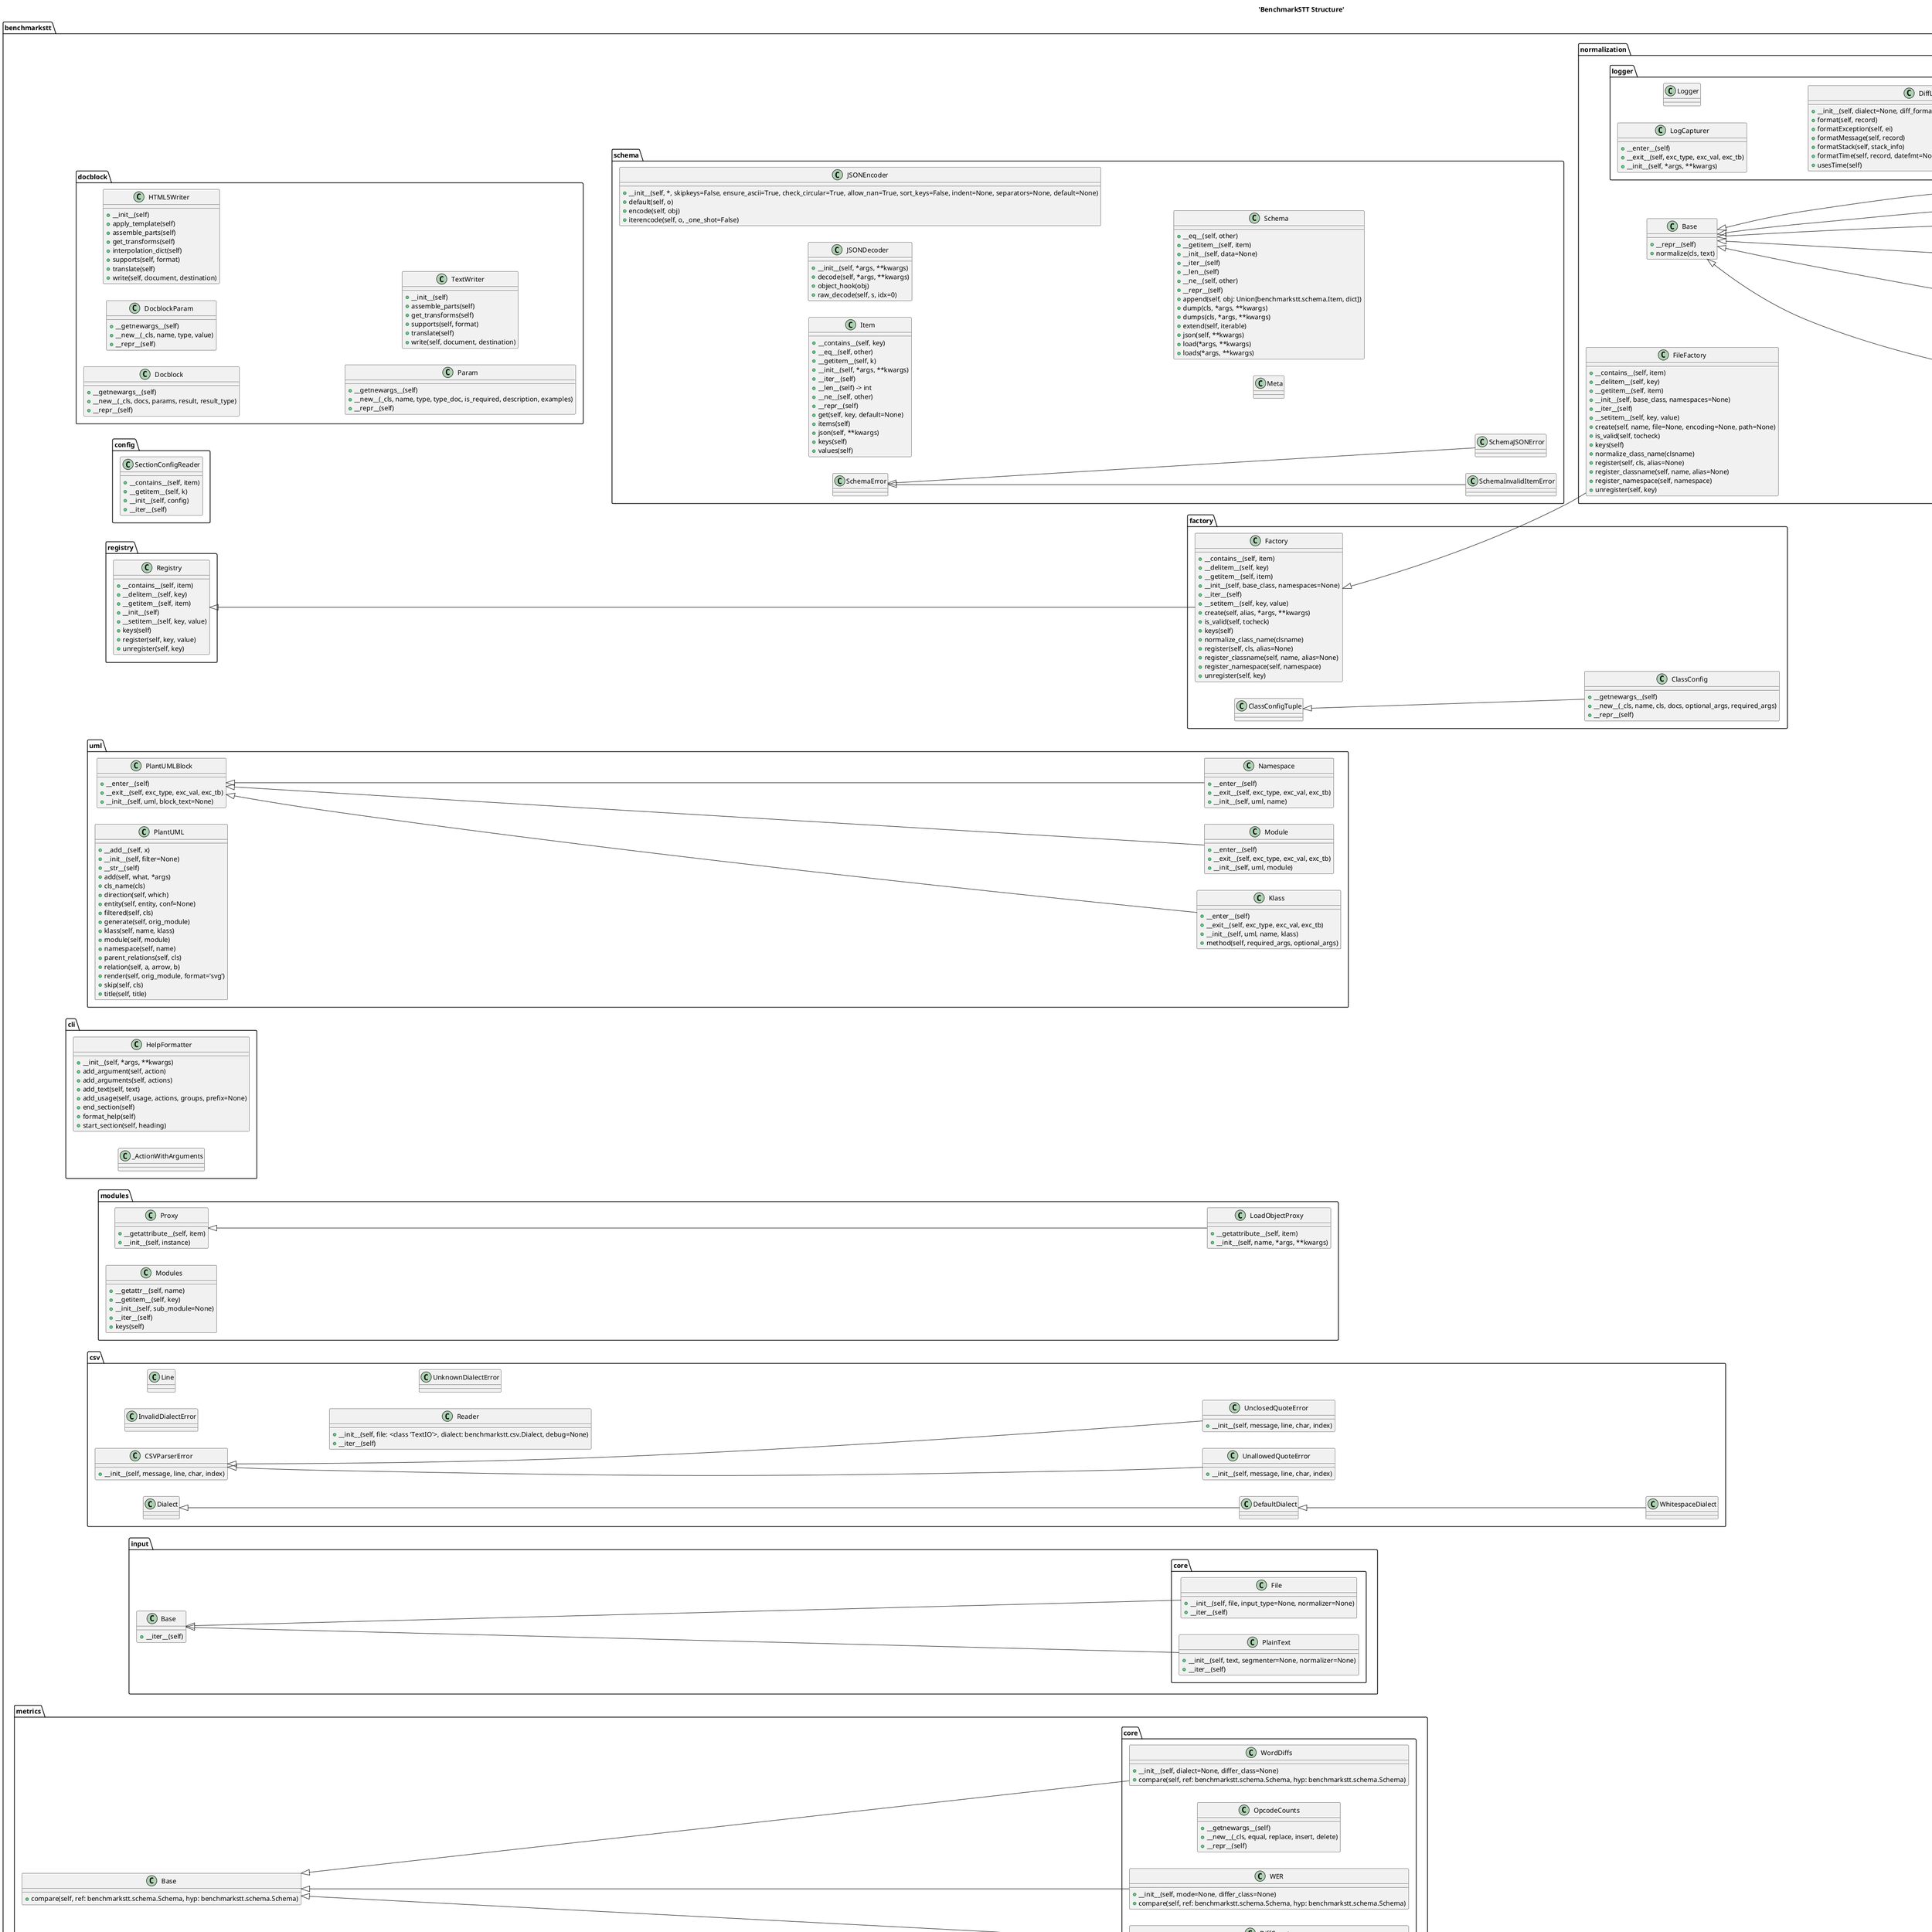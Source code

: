@startuml
left to right direction
title 'BenchmarkSTT Structure'
		class benchmarkstt.docblock.Docblock {
			+__getnewargs__(self)
			+__new__(_cls, docs, params, result, result_type)
			+__repr__(self)
		}
		class benchmarkstt.docblock.DocblockParam {
			+__getnewargs__(self)
			+__new__(_cls, name, type, value)
			+__repr__(self)
		}
		class benchmarkstt.docblock.HTML5Writer {
			+__init__(self)
			+apply_template(self)
			+assemble_parts(self)
			+get_transforms(self)
			+interpolation_dict(self)
			+supports(self, format)
			+translate(self)
			+write(self, document, destination)
		}
		class benchmarkstt.docblock.Param {
			+__getnewargs__(self)
			+__new__(_cls, name, type, type_doc, is_required, description, examples)
			+__repr__(self)
		}
		class benchmarkstt.docblock.TextWriter {
			+__init__(self)
			+assemble_parts(self)
			+get_transforms(self)
			+supports(self, format)
			+translate(self)
			+write(self, document, destination)
		}
		class benchmarkstt.config.SectionConfigReader {
			+__contains__(self, item)
			+__getitem__(self, k)
			+__init__(self, config)
			+__iter__(self)
		}
		class benchmarkstt.registry.Registry {
			+__contains__(self, item)
			+__delitem__(self, key)
			+__getitem__(self, item)
			+__init__(self)
			+__setitem__(self, key, value)
			+keys(self)
			+register(self, key, value)
			+unregister(self, key)
		}
		class benchmarkstt.uml.Klass {
			+__enter__(self)
			+__exit__(self, exc_type, exc_val, exc_tb)
			+__init__(self, uml, name, klass)
			+method(self, required_args, optional_args)
		}
		class benchmarkstt.uml.Module {
			+__enter__(self)
			+__exit__(self, exc_type, exc_val, exc_tb)
			+__init__(self, uml, module)
		}
		class benchmarkstt.uml.Namespace {
			+__enter__(self)
			+__exit__(self, exc_type, exc_val, exc_tb)
			+__init__(self, uml, name)
		}
		class benchmarkstt.uml.PlantUML {
			+__add__(self, x)
			+__init__(self, filter=None)
			+__str__(self)
			+add(self, what, *args)
			+cls_name(cls)
			+direction(self, which)
			+entity(self, entity, conf=None)
			+filtered(self, cls)
			+generate(self, orig_module)
			+klass(self, name, klass)
			+module(self, module)
			+namespace(self, name)
			+parent_relations(self, cls)
			+relation(self, a, arrow, b)
			+render(self, orig_module, format='svg')
			+skip(self, cls)
			+title(self, title)
		}
		class benchmarkstt.uml.PlantUMLBlock {
			+__enter__(self)
			+__exit__(self, exc_type, exc_val, exc_tb)
			+__init__(self, uml, block_text=None)
		}
		class benchmarkstt.factory.ClassConfig {
			+__getnewargs__(self)
			+__new__(_cls, name, cls, docs, optional_args, required_args)
			+__repr__(self)
		}
		class benchmarkstt.factory.Factory {
			+__contains__(self, item)
			+__delitem__(self, key)
			+__getitem__(self, item)
			+__init__(self, base_class, namespaces=None)
			+__iter__(self)
			+__setitem__(self, key, value)
			+create(self, alias, *args, **kwargs)
			+is_valid(self, tocheck)
			+keys(self)
			+normalize_class_name(clsname)
			+register(self, cls, alias=None)
			+register_classname(self, name, alias=None)
			+register_namespace(self, namespace)
			+unregister(self, key)
		}
		class benchmarkstt.normalization.core.Config {
			+__init__(self, file, section=None, encoding=None)
			+__repr__(self)
			+normalize(cls, text)
		}
		class benchmarkstt.cli.HelpFormatter {
			+__init__(self, *args, **kwargs)
			+add_argument(self, action)
			+add_arguments(self, actions)
			+add_text(self, text)
			+add_usage(self, usage, actions, groups, prefix=None)
			+end_section(self)
			+format_help(self)
			+start_section(self, heading)
		}
		class benchmarkstt.modules.Modules {
			+__getattr__(self, name)
			+__getitem__(self, key)
			+__init__(self, sub_module=None)
			+__iter__(self)
			+keys(self)
		}
		class benchmarkstt.cli._ActionWithArguments {
		}
		class benchmarkstt.csv.CSVParserError {
			+__init__(self, message, line, char, index)
		}
		class benchmarkstt.csv.DefaultDialect {
		}
		class benchmarkstt.csv.Dialect {
		}
		class benchmarkstt.csv.InvalidDialectError {
		}
		class benchmarkstt.csv.Line {
		}
		class benchmarkstt.csv.Reader {
			+__init__(self, file: <class 'TextIO'>, dialect: benchmarkstt.csv.Dialect, debug=None)
			+__iter__(self)
		}
		class benchmarkstt.csv.UnallowedQuoteError {
			+__init__(self, message, line, char, index)
		}
		class benchmarkstt.csv.UnclosedQuoteError {
			+__init__(self, message, line, char, index)
		}
		class benchmarkstt.csv.UnknownDialectError {
		}
		class benchmarkstt.csv.WhitespaceDialect {
		}
		class benchmarkstt.modules.LoadObjectProxy {
			+__getattribute__(self, item)
			+__init__(self, name, *args, **kwargs)
		}
		class benchmarkstt.modules.Proxy {
			+__getattribute__(self, item)
			+__init__(self, instance)
		}
		class benchmarkstt.schema.Item {
			+__contains__(self, key)
			+__eq__(self, other)
			+__getitem__(self, k)
			+__init__(self, *args, **kwargs)
			+__iter__(self)
			+__len__(self) -> int
			+__ne__(self, other)
			+__repr__(self)
			+get(self, key, default=None)
			+items(self)
			+json(self, **kwargs)
			+keys(self)
			+values(self)
		}
		class benchmarkstt.schema.JSONDecoder {
			+__init__(self, *args, **kwargs)
			+decode(self, *args, **kwargs)
			+object_hook(obj)
			+raw_decode(self, s, idx=0)
		}
		class benchmarkstt.schema.JSONEncoder {
			+__init__(self, *, skipkeys=False, ensure_ascii=True, check_circular=True, allow_nan=True, sort_keys=False, indent=None, separators=None, default=None)
			+default(self, o)
			+encode(self, obj)
			+iterencode(self, o, _one_shot=False)
		}
		class benchmarkstt.schema.Meta {
		}
		class benchmarkstt.schema.Schema {
			+__eq__(self, other)
			+__getitem__(self, item)
			+__init__(self, data=None)
			+__iter__(self)
			+__len__(self)
			+__ne__(self, other)
			+__repr__(self)
			+append(self, obj: Union[benchmarkstt.schema.Item, dict])
			+dump(cls, *args, **kwargs)
			+dumps(cls, *args, **kwargs)
			+extend(self, iterable)
			+json(self, **kwargs)
			+load(*args, **kwargs)
			+loads(*args, **kwargs)
		}
		class benchmarkstt.schema.SchemaError {
		}
		class benchmarkstt.schema.SchemaInvalidItemError {
		}
		class benchmarkstt.schema.SchemaJSONError {
		}
		class benchmarkstt.normalization.logger.LogCapturer {
			+__enter__(self)
			+__exit__(self, exc_type, exc_val, exc_tb)
			+__init__(self, *args, **kwargs)
		}
		class benchmarkstt.input.core.PlainText {
			+__init__(self, text, segmenter=None, normalizer=None)
			+__iter__(self)
		}
		class benchmarkstt.metrics.Base {
			+compare(self, ref: benchmarkstt.schema.Schema, hyp: benchmarkstt.schema.Schema)
		}
		class benchmarkstt.metrics.core.DiffCounts {
			+__init__(self, differ_class=None)
			+compare(self, ref: benchmarkstt.schema.Schema, hyp: benchmarkstt.schema.Schema)
		}
		class benchmarkstt.metrics.core.OpcodeCounts {
			+__getnewargs__(self)
			+__new__(_cls, equal, replace, insert, delete)
			+__repr__(self)
		}
		class benchmarkstt.diff.core.RatcliffObershelp {
			+__init__(self, a, b, *args, **kwargs)
			+find_longest_match(self, alo, ahi, blo, bhi)
			+get_grouped_opcodes(self, n=3)
			+get_matching_blocks(self)
			+get_opcodes(self)
			+quick_ratio(self)
			+ratio(self)
			+real_quick_ratio(self)
			+set_seq1(self, a)
			+set_seq2(self, b)
			+set_seqs(self, a, b)
		}
		class benchmarkstt.metrics.core.WER {
			+__init__(self, mode=None, differ_class=None)
			+compare(self, ref: benchmarkstt.schema.Schema, hyp: benchmarkstt.schema.Schema)
		}
		class benchmarkstt.metrics.core.WordDiffs {
			+__init__(self, dialect=None, differ_class=None)
			+compare(self, ref: benchmarkstt.schema.Schema, hyp: benchmarkstt.schema.Schema)
		}
		class benchmarkstt.normalization.logger.Logger {
		}
		class benchmarkstt.normalization.Base {
			+__repr__(self)
			+normalize(cls, text)
		}
		class benchmarkstt.normalization.BaseWithFileSupport {
			+__repr__(self)
			+normalize(cls, text)
		}
		class benchmarkstt.normalization.File {
			+__init__(self, normalizer, file, encoding=None, path=None)
			+__repr__(self)
			+normalize(cls, text)
		}
		class benchmarkstt.normalization.FileFactory {
			+__contains__(self, item)
			+__delitem__(self, key)
			+__getitem__(self, item)
			+__init__(self, base_class, namespaces=None)
			+__iter__(self)
			+__setitem__(self, key, value)
			+create(self, name, file=None, encoding=None, path=None)
			+is_valid(self, tocheck)
			+keys(self)
			+normalize_class_name(clsname)
			+register(self, cls, alias=None)
			+register_classname(self, name, alias=None)
			+register_namespace(self, namespace)
			+unregister(self, key)
		}
		class benchmarkstt.normalization.NormalizationComposite {
			+__init__(self, title=None)
			+__repr__(self)
			+add(self, normalizer)
			+normalize(cls, text)
		}
		class benchmarkstt.normalization.core.ConfigSectionNotFoundError {
		}
		class benchmarkstt.normalization.core.Lowercase {
			+__repr__(self)
			+normalize(cls, text)
		}
		class benchmarkstt.normalization.core.Regex {
			+__init__(self, search: str, replace: str)
			+__repr__(self)
			+normalize(cls, text)
		}
		class benchmarkstt.normalization.core.Replace {
			+__init__(self, search: str, replace: str)
			+__repr__(self)
			+normalize(cls, text)
		}
		class benchmarkstt.normalization.core.ReplaceWords {
			+__init__(self, search: str, replace: str)
			+__repr__(self)
			+normalize(cls, text)
		}
		class benchmarkstt.normalization.core.Unidecode {
			+__repr__(self)
			+normalize(cls, text)
		}
		class benchmarkstt.normalization.logger.DiffLoggingFormatter {
			+__init__(self, dialect=None, diff_formatter_dialect=None, title=None, *args, **kwargs)
			+format(self, record)
			+formatException(self, ei)
			+formatMessage(self, record)
			+formatStack(self, stack_info)
			+formatTime(self, record, datefmt=None)
			+usesTime(self)
		}
		class benchmarkstt.input.Base {
			+__iter__(self)
		}
		class benchmarkstt.input.core.File {
			+__init__(self, file, input_type=None, normalizer=None)
			+__iter__(self)
		}
		class benchmarkstt.segmentation.Base {
			+__iter__(self)
		}
		class benchmarkstt.segmentation.core.Simple {
			+__init__(self, text: str, pattern='[\\n\\t\\s]+', normalizer=None)
			+__iter__(self)
		}
		class benchmarkstt.output.Base {
			+__enter__(self)
			+__exit__(self, exc_type, exc_val, exc_tb)
			+result(self, title, result)
		}
		class benchmarkstt.output.core.Json {
			+__enter__(self)
			+__exit__(self, exc_type, exc_val, exc_tb)
			+__init__(self)
			+result(self, title, result)
		}
		class benchmarkstt.output.core.MarkDown {
			+__enter__(self)
			+__exit__(self, exc_type, exc_val, exc_tb)
			+print(self, result)
			+result(self, title, result)
		}
		class benchmarkstt.output.core.ReStructuredText {
			+__enter__(self)
			+__exit__(self, exc_type, exc_val, exc_tb)
			+print(self, result)
			+result(self, title, result)
		}
		class benchmarkstt.output.core.SimpleTextBase {
			+__enter__(self)
			+__exit__(self, exc_type, exc_val, exc_tb)
			+print(self, result)
			+result(self, title, result)
		}
		class benchmarkstt.diff.formatter.CLIDiffDialect {
			+__enter__(self)
			+__exit__(self, exc_type, exc_val, exc_tb)
			+__init__(self, show_color_key=None)
			+output(self)
			+preprocessor(txt)
		}
		class benchmarkstt.diff.formatter.Dialect {
			+__enter__(self)
			+__exit__(self, exc_type, exc_val, exc_tb)
			+__init__(self)
			+output(self)
		}
		class benchmarkstt.diff.formatter.DiffFormatter {
			+__init__(self, dialect=None, *args, **kwargs)
			+diff(self, a, b, opcodes=None, preprocessor=None)
		}
		class benchmarkstt.diff.formatter.HTMLDiffDialect {
			+__enter__(self)
			+__exit__(self, exc_type, exc_val, exc_tb)
			+__init__(self)
			+output(self)
			+preprocessor(txt)
		}
		class benchmarkstt.diff.formatter.JSONDiffDialect {
			+__enter__(self)
			+__exit__(self, exc_type, exc_val, exc_tb)
			+__init__(self)
			+delete_format(self, txt)
			+equal_format(self, txt)
			+insert_format(self, txt)
			+output(self)
			+preprocessor(txt)
			+replace_format(self, a, b)
		}
		class benchmarkstt.diff.formatter.ListDialect {
			+__enter__(self)
			+__exit__(self, exc_type, exc_val, exc_tb)
			+__init__(self)
			+delete_format(self, txt)
			+equal_format(self, txt)
			+insert_format(self, txt)
			+output(self)
			+preprocessor(txt)
			+replace_format(self, a, b)
		}
		class benchmarkstt.diff.formatter.RestructuredTextDialect {
			+__enter__(self)
			+__exit__(self, exc_type, exc_val, exc_tb)
			+__init__(self, show_color_key=None)
			+output(self)
			+preprocessor(txt)
		}
		class benchmarkstt.diff.formatter.UTF8Dialect {
			+__enter__(self)
			+__exit__(self, exc_type, exc_val, exc_tb)
			+__init__(self)
			+delete_format(self, txt)
			+insert_format(self, txt)
			+output(self)
			+preprocessor(txt)
		}
		class benchmarkstt.diff.Base {
			+__init__(self, a='', b='')
			+get_opcodes(self)
		}
		class benchmarkstt.api.jsonrpc.DefaultMethods {
			+help(methods)
			+version()
		}
		class benchmarkstt.api.jsonrpc.MagicMethods {
			+__init__(self)
			+is_safe_path(path)
			+load(self, name, module)
			+register(self, name, callback)
			+serve(self, config, callback)
		}
		class benchmarkstt.api.jsonrpc.SecurityError {
		}

benchmarkstt.uml.Klass --up--|> benchmarkstt.uml.PlantUMLBlock
benchmarkstt.uml.Module --up--|> benchmarkstt.uml.PlantUMLBlock
benchmarkstt.uml.Namespace --up--|> benchmarkstt.uml.PlantUMLBlock
benchmarkstt.factory.ClassConfig --up--|> benchmarkstt.factory.ClassConfigTuple
benchmarkstt.factory.Factory --up--|> benchmarkstt.registry.Registry
benchmarkstt.normalization.core.Config --up--|> benchmarkstt.normalization.Base
benchmarkstt.csv.DefaultDialect --up--|> benchmarkstt.csv.Dialect
benchmarkstt.csv.UnallowedQuoteError --up--|> benchmarkstt.csv.CSVParserError
benchmarkstt.csv.UnclosedQuoteError --up--|> benchmarkstt.csv.CSVParserError
benchmarkstt.csv.WhitespaceDialect --up--|> benchmarkstt.csv.DefaultDialect
benchmarkstt.modules.LoadObjectProxy --up--|> benchmarkstt.modules.Proxy
benchmarkstt.schema.SchemaInvalidItemError --up--|> benchmarkstt.schema.SchemaError
benchmarkstt.schema.SchemaJSONError --up--|> benchmarkstt.schema.SchemaError
benchmarkstt.input.core.PlainText --up--|> benchmarkstt.input.Base
benchmarkstt.metrics.core.DiffCounts --up--|> benchmarkstt.metrics.Base
benchmarkstt.diff.core.RatcliffObershelp --up--|> benchmarkstt.diff.Base
benchmarkstt.metrics.core.WER --up--|> benchmarkstt.metrics.Base
benchmarkstt.metrics.core.WordDiffs --up--|> benchmarkstt.metrics.Base
benchmarkstt.normalization.BaseWithFileSupport --up--|> benchmarkstt.normalization.Base
benchmarkstt.normalization.File --up--|> benchmarkstt.normalization.Base
benchmarkstt.normalization.FileFactory --up--|> benchmarkstt.factory.Factory
benchmarkstt.normalization.NormalizationComposite --up--|> benchmarkstt.normalization.Base
benchmarkstt.normalization.core.Lowercase --up--|> benchmarkstt.normalization.Base
benchmarkstt.normalization.core.Regex --up--|> benchmarkstt.normalization.BaseWithFileSupport
benchmarkstt.normalization.core.Replace --up--|> benchmarkstt.normalization.BaseWithFileSupport
benchmarkstt.normalization.core.ReplaceWords --up--|> benchmarkstt.normalization.BaseWithFileSupport
benchmarkstt.normalization.core.Unidecode --up--|> benchmarkstt.normalization.Base
benchmarkstt.input.core.File --up--|> benchmarkstt.input.Base
benchmarkstt.segmentation.core.Simple --up--|> benchmarkstt.segmentation.Base
benchmarkstt.output.core.Json --up--|> benchmarkstt.output.Base
benchmarkstt.output.core.MarkDown --up--|> benchmarkstt.output.core.SimpleTextBase
benchmarkstt.output.core.ReStructuredText --up--|> benchmarkstt.output.core.SimpleTextBase
benchmarkstt.output.core.SimpleTextBase --up--|> benchmarkstt.output.Base
benchmarkstt.diff.formatter.CLIDiffDialect --up--|> benchmarkstt.diff.formatter.Dialect
benchmarkstt.diff.formatter.HTMLDiffDialect --up--|> benchmarkstt.diff.formatter.Dialect
benchmarkstt.diff.formatter.JSONDiffDialect --up--|> benchmarkstt.diff.formatter.ListDialect
benchmarkstt.diff.formatter.ListDialect --up--|> benchmarkstt.diff.formatter.Dialect
benchmarkstt.diff.formatter.RestructuredTextDialect --up--|> benchmarkstt.diff.formatter.CLIDiffDialect
benchmarkstt.diff.formatter.UTF8Dialect --up--|> benchmarkstt.diff.formatter.Dialect
@enduml